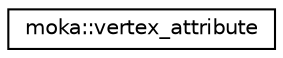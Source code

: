 digraph "Graphical Class Hierarchy"
{
 // LATEX_PDF_SIZE
  edge [fontname="Helvetica",fontsize="10",labelfontname="Helvetica",labelfontsize="10"];
  node [fontname="Helvetica",fontsize="10",shape=record];
  rankdir="LR";
  Node0 [label="moka::vertex_attribute",height=0.2,width=0.4,color="black", fillcolor="white", style="filled",URL="$structmoka_1_1vertex__attribute.html",tooltip="A vertex attribute. Defines one vertex attribute as part of a vertex layout."];
}
